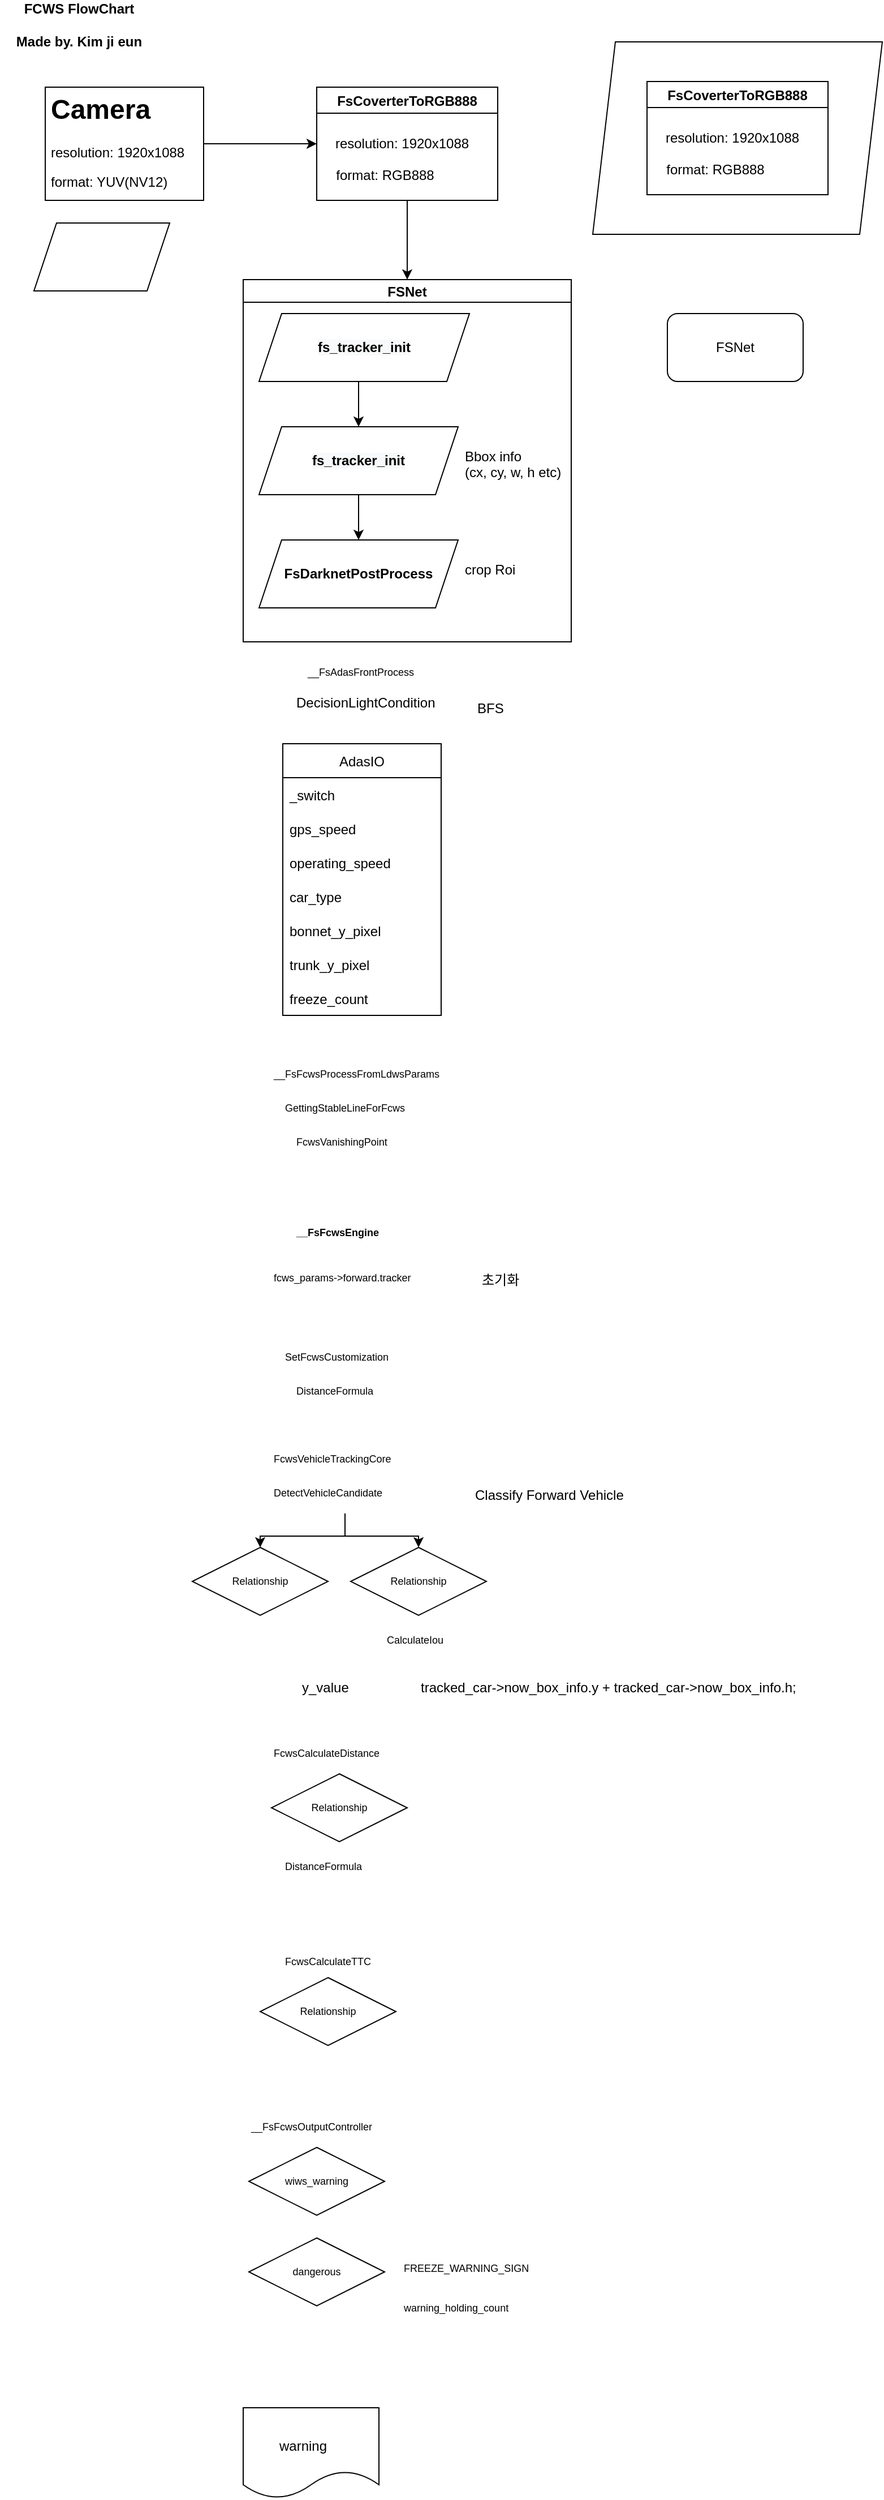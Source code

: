 <mxfile version="16.5.6" type="github">
  <diagram id="BOuJ2WHmXwjsNoas4kPV" name="Page-1">
    <mxGraphModel dx="1185" dy="635" grid="1" gridSize="10" guides="1" tooltips="1" connect="1" arrows="1" fold="1" page="1" pageScale="1" pageWidth="827" pageHeight="1169" background="#FFFFFF" math="0" shadow="0">
      <root>
        <mxCell id="0" />
        <mxCell id="1" parent="0" />
        <mxCell id="m2kR9QlXFFjrk26aGhA3-50" value="" style="edgeStyle=orthogonalEdgeStyle;rounded=0;orthogonalLoop=1;jettySize=auto;html=1;fontSize=12;fontColor=#000000;entryX=0;entryY=0.5;entryDx=0;entryDy=0;" parent="1" source="m2kR9QlXFFjrk26aGhA3-11" target="m2kR9QlXFFjrk26aGhA3-28" edge="1">
          <mxGeometry relative="1" as="geometry">
            <mxPoint x="350" y="150" as="targetPoint" />
          </mxGeometry>
        </mxCell>
        <mxCell id="m2kR9QlXFFjrk26aGhA3-11" value="&lt;h1&gt;Camera&lt;/h1&gt;&lt;p&gt;resolution: 1920x1088&lt;/p&gt;&lt;p&gt;format: YUV(NV12)&lt;/p&gt;" style="text;html=1;spacing=5;spacingTop=-20;whiteSpace=wrap;overflow=hidden;rounded=0;strokeColor=default;" parent="1" vertex="1">
          <mxGeometry x="40" y="80" width="140" height="100" as="geometry" />
        </mxCell>
        <mxCell id="m2kR9QlXFFjrk26aGhA3-12" value="AdasIO" style="swimlane;fontStyle=0;childLayout=stackLayout;horizontal=1;startSize=30;horizontalStack=0;resizeParent=1;resizeParentMax=0;resizeLast=0;collapsible=1;marginBottom=0;strokeColor=default;fillColor=none;" parent="1" vertex="1">
          <mxGeometry x="250" y="660" width="140" height="240" as="geometry" />
        </mxCell>
        <mxCell id="m2kR9QlXFFjrk26aGhA3-25" value="_switch" style="text;strokeColor=none;fillColor=none;align=left;verticalAlign=middle;spacingLeft=4;spacingRight=4;overflow=hidden;points=[[0,0.5],[1,0.5]];portConstraint=eastwest;rotatable=0;" parent="m2kR9QlXFFjrk26aGhA3-12" vertex="1">
          <mxGeometry y="30" width="140" height="30" as="geometry" />
        </mxCell>
        <mxCell id="m2kR9QlXFFjrk26aGhA3-14" value="gps_speed" style="text;strokeColor=none;fillColor=none;align=left;verticalAlign=middle;spacingLeft=4;spacingRight=4;overflow=hidden;points=[[0,0.5],[1,0.5]];portConstraint=eastwest;rotatable=0;" parent="m2kR9QlXFFjrk26aGhA3-12" vertex="1">
          <mxGeometry y="60" width="140" height="30" as="geometry" />
        </mxCell>
        <mxCell id="m2kR9QlXFFjrk26aGhA3-20" value="operating_speed" style="text;strokeColor=none;fillColor=none;align=left;verticalAlign=middle;spacingLeft=4;spacingRight=4;overflow=hidden;points=[[0,0.5],[1,0.5]];portConstraint=eastwest;rotatable=0;" parent="m2kR9QlXFFjrk26aGhA3-12" vertex="1">
          <mxGeometry y="90" width="140" height="30" as="geometry" />
        </mxCell>
        <mxCell id="m2kR9QlXFFjrk26aGhA3-21" value="car_type" style="text;strokeColor=none;fillColor=none;align=left;verticalAlign=middle;spacingLeft=4;spacingRight=4;overflow=hidden;points=[[0,0.5],[1,0.5]];portConstraint=eastwest;rotatable=0;" parent="m2kR9QlXFFjrk26aGhA3-12" vertex="1">
          <mxGeometry y="120" width="140" height="30" as="geometry" />
        </mxCell>
        <mxCell id="m2kR9QlXFFjrk26aGhA3-22" value="bonnet_y_pixel" style="text;strokeColor=none;fillColor=none;align=left;verticalAlign=middle;spacingLeft=4;spacingRight=4;overflow=hidden;points=[[0,0.5],[1,0.5]];portConstraint=eastwest;rotatable=0;" parent="m2kR9QlXFFjrk26aGhA3-12" vertex="1">
          <mxGeometry y="150" width="140" height="30" as="geometry" />
        </mxCell>
        <mxCell id="m2kR9QlXFFjrk26aGhA3-23" value="trunk_y_pixel" style="text;strokeColor=none;fillColor=none;align=left;verticalAlign=middle;spacingLeft=4;spacingRight=4;overflow=hidden;points=[[0,0.5],[1,0.5]];portConstraint=eastwest;rotatable=0;" parent="m2kR9QlXFFjrk26aGhA3-12" vertex="1">
          <mxGeometry y="180" width="140" height="30" as="geometry" />
        </mxCell>
        <mxCell id="m2kR9QlXFFjrk26aGhA3-15" value="freeze_count" style="text;strokeColor=none;fillColor=none;align=left;verticalAlign=middle;spacingLeft=4;spacingRight=4;overflow=hidden;points=[[0,0.5],[1,0.5]];portConstraint=eastwest;rotatable=0;" parent="m2kR9QlXFFjrk26aGhA3-12" vertex="1">
          <mxGeometry y="210" width="140" height="30" as="geometry" />
        </mxCell>
        <mxCell id="m2kR9QlXFFjrk26aGhA3-81" value="" style="edgeStyle=orthogonalEdgeStyle;rounded=0;orthogonalLoop=1;jettySize=auto;html=1;fontSize=12;fontColor=#000000;entryX=0.5;entryY=0;entryDx=0;entryDy=0;" parent="1" source="m2kR9QlXFFjrk26aGhA3-28" target="m2kR9QlXFFjrk26aGhA3-58" edge="1">
          <mxGeometry relative="1" as="geometry" />
        </mxCell>
        <mxCell id="m2kR9QlXFFjrk26aGhA3-28" value="FsCoverterToRGB888" style="swimlane;fontColor=#000000;strokeColor=default;fillColor=none;" parent="1" vertex="1">
          <mxGeometry x="280" y="80" width="160" height="100" as="geometry">
            <mxRectangle x="350" y="80" width="160" height="23" as="alternateBounds" />
          </mxGeometry>
        </mxCell>
        <mxCell id="m2kR9QlXFFjrk26aGhA3-33" value="&lt;font style=&quot;font-size: 12px;&quot;&gt;resolution: 1920x1088&lt;/font&gt;" style="text;html=1;align=center;verticalAlign=middle;resizable=0;points=[];autosize=1;strokeColor=none;fillColor=none;fontSize=12;fontColor=#000000;" parent="m2kR9QlXFFjrk26aGhA3-28" vertex="1">
          <mxGeometry x="10" y="40" width="130" height="20" as="geometry" />
        </mxCell>
        <mxCell id="m2kR9QlXFFjrk26aGhA3-34" value="&lt;font style=&quot;font-size: 12px;&quot;&gt;format: RGB888&lt;/font&gt;" style="text;html=1;align=center;verticalAlign=middle;resizable=0;points=[];autosize=1;strokeColor=none;fillColor=none;fontSize=12;fontColor=#000000;" parent="m2kR9QlXFFjrk26aGhA3-28" vertex="1">
          <mxGeometry x="10" y="68" width="100" height="20" as="geometry" />
        </mxCell>
        <mxCell id="m2kR9QlXFFjrk26aGhA3-49" value="FCWS FlowChart&lt;br&gt;&lt;br&gt;Made by. Kim ji eun" style="text;html=1;strokeColor=none;fillColor=none;align=center;verticalAlign=middle;whiteSpace=wrap;rounded=0;fontSize=12;fontColor=#000000;fontStyle=1" parent="1" vertex="1">
          <mxGeometry y="10" width="140" height="30" as="geometry" />
        </mxCell>
        <mxCell id="m2kR9QlXFFjrk26aGhA3-58" value="FSNet" style="swimlane;startSize=20;horizontal=1;containerType=tree;fontSize=12;fontColor=#000000;strokeColor=default;fillColor=none;" parent="1" vertex="1">
          <mxGeometry x="215" y="250" width="290" height="320" as="geometry" />
        </mxCell>
        <mxCell id="m2kR9QlXFFjrk26aGhA3-79" value="Bbox info&#xa;(cx, cy, w, h etc)" style="text;strokeColor=none;fillColor=none;spacingLeft=4;spacingRight=4;overflow=hidden;rotatable=0;points=[[0,0.5],[1,0.5]];portConstraint=eastwest;fontSize=12;fontColor=#000000;" parent="m2kR9QlXFFjrk26aGhA3-58" vertex="1">
          <mxGeometry x="190" y="142.5" width="100" height="35" as="geometry" />
        </mxCell>
        <mxCell id="m2kR9QlXFFjrk26aGhA3-80" value="&#xa;&#xa;&lt;b style=&quot;color: rgb(0, 0, 0); font-family: helvetica; font-size: 12px; font-style: normal; letter-spacing: normal; text-indent: 0px; text-transform: none; word-spacing: 0px; background-color: rgb(248, 249, 250); text-align: left;&quot;&gt;fs_tracker_init&lt;/b&gt;&#xa;&#xa;" style="shape=parallelogram;perimeter=parallelogramPerimeter;whiteSpace=wrap;html=1;fixedSize=1;fontSize=12;fontColor=#000000;strokeColor=default;fillColor=none;" parent="m2kR9QlXFFjrk26aGhA3-58" vertex="1">
          <mxGeometry x="14" y="30" width="186" height="60" as="geometry" />
        </mxCell>
        <mxCell id="m2kR9QlXFFjrk26aGhA3-82" value="" style="edgeStyle=orthogonalEdgeStyle;rounded=0;orthogonalLoop=1;jettySize=auto;html=1;" parent="m2kR9QlXFFjrk26aGhA3-58" source="m2kR9QlXFFjrk26aGhA3-80" target="m2kR9QlXFFjrk26aGhA3-88" edge="1">
          <mxGeometry relative="1" as="geometry">
            <Array as="points">
              <mxPoint x="102" y="100" />
              <mxPoint x="102" y="100" />
            </Array>
          </mxGeometry>
        </mxCell>
        <mxCell id="m2kR9QlXFFjrk26aGhA3-83" value="&lt;b&gt;FsDarknetPostProcess&lt;/b&gt;" style="shape=parallelogram;perimeter=parallelogramPerimeter;whiteSpace=wrap;html=1;fixedSize=1;fontSize=12;fontColor=#000000;strokeColor=default;fillColor=none;" parent="m2kR9QlXFFjrk26aGhA3-58" vertex="1">
          <mxGeometry x="14" y="230" width="176" height="60" as="geometry" />
        </mxCell>
        <mxCell id="m2kR9QlXFFjrk26aGhA3-87" value="" style="edgeStyle=orthogonalEdgeStyle;rounded=0;orthogonalLoop=1;jettySize=auto;html=1;" parent="m2kR9QlXFFjrk26aGhA3-58" source="m2kR9QlXFFjrk26aGhA3-88" target="m2kR9QlXFFjrk26aGhA3-83" edge="1">
          <mxGeometry relative="1" as="geometry">
            <mxPoint x="392.0" y="310" as="sourcePoint" />
          </mxGeometry>
        </mxCell>
        <mxCell id="m2kR9QlXFFjrk26aGhA3-88" value="&#xa;&#xa;&lt;b style=&quot;color: rgb(0, 0, 0); font-family: helvetica; font-size: 12px; font-style: normal; letter-spacing: normal; text-indent: 0px; text-transform: none; word-spacing: 0px; background-color: rgb(248, 249, 250); text-align: left;&quot;&gt;fs_tracker_init&lt;/b&gt;&#xa;&#xa;" style="shape=parallelogram;perimeter=parallelogramPerimeter;whiteSpace=wrap;html=1;fixedSize=1;fontSize=12;fontColor=#000000;strokeColor=default;fillColor=none;" parent="m2kR9QlXFFjrk26aGhA3-58" vertex="1">
          <mxGeometry x="14" y="130" width="176" height="60" as="geometry" />
        </mxCell>
        <mxCell id="m2kR9QlXFFjrk26aGhA3-90" value="crop Roi" style="text;strokeColor=none;fillColor=none;spacingLeft=4;spacingRight=4;overflow=hidden;rotatable=0;points=[[0,0.5],[1,0.5]];portConstraint=eastwest;fontSize=12;fontColor=#000000;" parent="m2kR9QlXFFjrk26aGhA3-58" vertex="1">
          <mxGeometry x="190" y="242.5" width="100" height="35" as="geometry" />
        </mxCell>
        <mxCell id="m2kR9QlXFFjrk26aGhA3-91" value="__FsAdasFrontProcess" style="text;whiteSpace=wrap;html=1;fontSize=9;fontColor=#000000;" parent="1" vertex="1">
          <mxGeometry x="270" y="584.5" width="130" height="30" as="geometry" />
        </mxCell>
        <mxCell id="m2kR9QlXFFjrk26aGhA3-92" value="__FsFcwsProcessFromLdwsParams" style="text;whiteSpace=wrap;html=1;fontSize=9;fontColor=#000000;" parent="1" vertex="1">
          <mxGeometry x="240" y="940" width="190" height="30" as="geometry" />
        </mxCell>
        <mxCell id="m2kR9QlXFFjrk26aGhA3-93" value="GettingStableLineForFcws" style="text;whiteSpace=wrap;html=1;fontSize=9;fontColor=#000000;" parent="1" vertex="1">
          <mxGeometry x="250" y="970" width="140" height="30" as="geometry" />
        </mxCell>
        <mxCell id="m2kR9QlXFFjrk26aGhA3-94" value="FcwsVanishingPoint" style="text;whiteSpace=wrap;html=1;fontSize=9;fontColor=#000000;" parent="1" vertex="1">
          <mxGeometry x="260" y="1000" width="110" height="30" as="geometry" />
        </mxCell>
        <mxCell id="m2kR9QlXFFjrk26aGhA3-95" value="__FsFcwsEngine" style="text;whiteSpace=wrap;html=1;fontSize=9;fontColor=#000000;container=1;fontStyle=1" parent="1" vertex="1">
          <mxGeometry x="260" y="1080" width="100" height="30" as="geometry" />
        </mxCell>
        <mxCell id="m2kR9QlXFFjrk26aGhA3-96" value="fcws_params-&gt;forward.tracker" style="text;whiteSpace=wrap;html=1;fontSize=9;fontColor=#000000;" parent="1" vertex="1">
          <mxGeometry x="240" y="1120" width="160" height="30" as="geometry" />
        </mxCell>
        <mxCell id="m2kR9QlXFFjrk26aGhA3-97" value="초기화" style="text;strokeColor=none;fillColor=none;spacingLeft=4;spacingRight=4;overflow=hidden;rotatable=0;points=[[0,0.5],[1,0.5]];portConstraint=eastwest;fontSize=12;fontColor=#000000;" parent="1" vertex="1">
          <mxGeometry x="420" y="1120" width="80" height="30" as="geometry" />
        </mxCell>
        <mxCell id="m2kR9QlXFFjrk26aGhA3-98" value="SetFcwsCustomization" style="text;whiteSpace=wrap;html=1;fontSize=9;fontColor=#000000;" parent="1" vertex="1">
          <mxGeometry x="250" y="1190" width="130" height="30" as="geometry" />
        </mxCell>
        <mxCell id="m2kR9QlXFFjrk26aGhA3-99" value="DistanceFormula" style="text;whiteSpace=wrap;html=1;fontSize=9;fontColor=#000000;" parent="1" vertex="1">
          <mxGeometry x="260" y="1220" width="100" height="30" as="geometry" />
        </mxCell>
        <mxCell id="m2kR9QlXFFjrk26aGhA3-100" value="FcwsVehicleTrackingCore" style="text;whiteSpace=wrap;html=1;fontSize=9;fontColor=#000000;" parent="1" vertex="1">
          <mxGeometry x="240" y="1280" width="140" height="30" as="geometry" />
        </mxCell>
        <mxCell id="Mp73TvByTAtN30GjEILg-12" value="" style="edgeStyle=orthogonalEdgeStyle;rounded=0;orthogonalLoop=1;jettySize=auto;html=1;entryX=0.5;entryY=0;entryDx=0;entryDy=0;" edge="1" parent="1" source="m2kR9QlXFFjrk26aGhA3-101" target="m2kR9QlXFFjrk26aGhA3-105">
          <mxGeometry relative="1" as="geometry" />
        </mxCell>
        <mxCell id="m2kR9QlXFFjrk26aGhA3-101" value="DetectVehicleCandidate" style="text;whiteSpace=wrap;html=1;fontSize=9;fontColor=#000000;" parent="1" vertex="1">
          <mxGeometry x="240" y="1310" width="130" height="30" as="geometry" />
        </mxCell>
        <mxCell id="m2kR9QlXFFjrk26aGhA3-102" value="Classify Forward Vehicle" style="text;strokeColor=none;fillColor=none;spacingLeft=4;spacingRight=4;overflow=hidden;rotatable=0;points=[[0,0.5],[1,0.5]];portConstraint=eastwest;fontSize=12;fontColor=#000000;" parent="1" vertex="1">
          <mxGeometry x="414" y="1310" width="230" height="30" as="geometry" />
        </mxCell>
        <mxCell id="m2kR9QlXFFjrk26aGhA3-103" value="CalculateIou" style="text;whiteSpace=wrap;html=1;fontSize=9;fontColor=#000000;" parent="1" vertex="1">
          <mxGeometry x="340" y="1440" width="80" height="30" as="geometry" />
        </mxCell>
        <mxCell id="m2kR9QlXFFjrk26aGhA3-105" value="Relationship" style="shape=rhombus;perimeter=rhombusPerimeter;whiteSpace=wrap;html=1;align=center;fontSize=9;fontColor=#000000;strokeColor=default;fillColor=none;" parent="1" vertex="1">
          <mxGeometry x="170" y="1370" width="120" height="60" as="geometry" />
        </mxCell>
        <mxCell id="m2kR9QlXFFjrk26aGhA3-106" value="FcwsCalculateDistance" style="text;whiteSpace=wrap;html=1;fontSize=9;fontColor=#000000;" parent="1" vertex="1">
          <mxGeometry x="240" y="1540" width="130" height="30" as="geometry" />
        </mxCell>
        <mxCell id="m2kR9QlXFFjrk26aGhA3-107" value="Relationship" style="shape=rhombus;perimeter=rhombusPerimeter;whiteSpace=wrap;html=1;align=center;fontSize=9;fontColor=#000000;strokeColor=default;fillColor=none;" parent="1" vertex="1">
          <mxGeometry x="240" y="1570" width="120" height="60" as="geometry" />
        </mxCell>
        <mxCell id="m2kR9QlXFFjrk26aGhA3-108" value="DistanceFormula" style="text;whiteSpace=wrap;html=1;fontSize=9;fontColor=#000000;" parent="1" vertex="1">
          <mxGeometry x="250" y="1640" width="100" height="30" as="geometry" />
        </mxCell>
        <mxCell id="m2kR9QlXFFjrk26aGhA3-109" value="FcwsCalculateTTC" style="text;whiteSpace=wrap;html=1;fontSize=9;fontColor=#000000;" parent="1" vertex="1">
          <mxGeometry x="250" y="1724" width="110" height="30" as="geometry" />
        </mxCell>
        <mxCell id="m2kR9QlXFFjrk26aGhA3-110" value="Relationship" style="shape=rhombus;perimeter=rhombusPerimeter;whiteSpace=wrap;html=1;align=center;fontSize=9;fontColor=#000000;strokeColor=default;fillColor=none;" parent="1" vertex="1">
          <mxGeometry x="230" y="1750" width="120" height="60" as="geometry" />
        </mxCell>
        <mxCell id="m2kR9QlXFFjrk26aGhA3-111" value="__FsFcwsOutputController" style="text;whiteSpace=wrap;html=1;fontSize=9;fontColor=#000000;" parent="1" vertex="1">
          <mxGeometry x="220" y="1870" width="140" height="30" as="geometry" />
        </mxCell>
        <mxCell id="m2kR9QlXFFjrk26aGhA3-112" value="wiws_warning" style="shape=rhombus;perimeter=rhombusPerimeter;whiteSpace=wrap;html=1;align=center;fontSize=9;fontColor=#000000;strokeColor=default;fillColor=none;" parent="1" vertex="1">
          <mxGeometry x="220" y="1900" width="120" height="60" as="geometry" />
        </mxCell>
        <mxCell id="m2kR9QlXFFjrk26aGhA3-113" value="dangerous" style="shape=rhombus;perimeter=rhombusPerimeter;whiteSpace=wrap;html=1;align=center;fontSize=9;fontColor=#000000;strokeColor=default;fillColor=none;" parent="1" vertex="1">
          <mxGeometry x="220" y="1980" width="120" height="60" as="geometry" />
        </mxCell>
        <mxCell id="m2kR9QlXFFjrk26aGhA3-114" value="FREEZE_WARNING_SIGN" style="text;whiteSpace=wrap;html=1;fontSize=9;fontColor=#000000;" parent="1" vertex="1">
          <mxGeometry x="355" y="1995" width="150" height="30" as="geometry" />
        </mxCell>
        <mxCell id="m2kR9QlXFFjrk26aGhA3-115" value="warning_holding_count" style="text;whiteSpace=wrap;html=1;fontSize=9;fontColor=#000000;" parent="1" vertex="1">
          <mxGeometry x="355" y="2030" width="130" height="30" as="geometry" />
        </mxCell>
        <mxCell id="Mp73TvByTAtN30GjEILg-1" value="DecisionLightCondition" style="text;whiteSpace=wrap;html=1;" vertex="1" parent="1">
          <mxGeometry x="260" y="610" width="150" height="30" as="geometry" />
        </mxCell>
        <mxCell id="Mp73TvByTAtN30GjEILg-2" value="BFS" style="text;whiteSpace=wrap;html=1;" vertex="1" parent="1">
          <mxGeometry x="420" y="614.5" width="50" height="30" as="geometry" />
        </mxCell>
        <mxCell id="Mp73TvByTAtN30GjEILg-4" value="FSNet" style="rounded=1;whiteSpace=wrap;html=1;" vertex="1" parent="1">
          <mxGeometry x="590" y="280" width="120" height="60" as="geometry" />
        </mxCell>
        <mxCell id="Mp73TvByTAtN30GjEILg-5" value="" style="shape=parallelogram;perimeter=parallelogramPerimeter;whiteSpace=wrap;html=1;fixedSize=1;" vertex="1" parent="1">
          <mxGeometry x="30" y="200" width="120" height="60" as="geometry" />
        </mxCell>
        <mxCell id="Mp73TvByTAtN30GjEILg-6" value="" style="shape=parallelogram;perimeter=parallelogramPerimeter;whiteSpace=wrap;html=1;fixedSize=1;" vertex="1" parent="1">
          <mxGeometry x="524" y="40" width="256" height="170" as="geometry" />
        </mxCell>
        <mxCell id="Mp73TvByTAtN30GjEILg-7" value="FsCoverterToRGB888" style="swimlane;fontColor=#000000;strokeColor=default;fillColor=none;" vertex="1" parent="1">
          <mxGeometry x="572" y="75" width="160" height="100" as="geometry">
            <mxRectangle x="350" y="80" width="160" height="23" as="alternateBounds" />
          </mxGeometry>
        </mxCell>
        <mxCell id="Mp73TvByTAtN30GjEILg-8" value="&lt;font style=&quot;font-size: 12px;&quot;&gt;resolution: 1920x1088&lt;/font&gt;" style="text;html=1;align=center;verticalAlign=middle;resizable=0;points=[];autosize=1;strokeColor=none;fillColor=none;fontSize=12;fontColor=#000000;" vertex="1" parent="Mp73TvByTAtN30GjEILg-7">
          <mxGeometry x="10" y="40" width="130" height="20" as="geometry" />
        </mxCell>
        <mxCell id="Mp73TvByTAtN30GjEILg-9" value="&lt;font style=&quot;font-size: 12px;&quot;&gt;format: RGB888&lt;/font&gt;" style="text;html=1;align=center;verticalAlign=middle;resizable=0;points=[];autosize=1;strokeColor=none;fillColor=none;fontSize=12;fontColor=#000000;" vertex="1" parent="Mp73TvByTAtN30GjEILg-7">
          <mxGeometry x="10" y="68" width="100" height="20" as="geometry" />
        </mxCell>
        <mxCell id="Mp73TvByTAtN30GjEILg-10" value="" style="shape=document;whiteSpace=wrap;html=1;boundedLbl=1;" vertex="1" parent="1">
          <mxGeometry x="215" y="2130" width="120" height="80" as="geometry" />
        </mxCell>
        <mxCell id="Mp73TvByTAtN30GjEILg-3" value="warning" style="text;whiteSpace=wrap;html=1;" vertex="1" parent="1">
          <mxGeometry x="245" y="2150" width="70" height="30" as="geometry" />
        </mxCell>
        <mxCell id="Mp73TvByTAtN30GjEILg-11" value="Relationship" style="shape=rhombus;perimeter=rhombusPerimeter;whiteSpace=wrap;html=1;align=center;fontSize=9;fontColor=#000000;strokeColor=default;fillColor=none;" vertex="1" parent="1">
          <mxGeometry x="310" y="1370" width="120" height="60" as="geometry" />
        </mxCell>
        <mxCell id="Mp73TvByTAtN30GjEILg-13" value="" style="edgeStyle=orthogonalEdgeStyle;rounded=0;orthogonalLoop=1;jettySize=auto;html=1;entryX=0.5;entryY=0;entryDx=0;entryDy=0;exitX=0.5;exitY=1;exitDx=0;exitDy=0;" edge="1" parent="1" source="m2kR9QlXFFjrk26aGhA3-101" target="Mp73TvByTAtN30GjEILg-11">
          <mxGeometry relative="1" as="geometry">
            <mxPoint x="315" y="1350" as="sourcePoint" />
            <mxPoint x="240" y="1380" as="targetPoint" />
          </mxGeometry>
        </mxCell>
        <mxCell id="Mp73TvByTAtN30GjEILg-15" value="y_value" style="text;whiteSpace=wrap;html=1;" vertex="1" parent="1">
          <mxGeometry x="265" y="1480" width="70" height="30" as="geometry" />
        </mxCell>
        <mxCell id="Mp73TvByTAtN30GjEILg-16" value="tracked_car-&gt;now_box_info.y + tracked_car-&gt;now_box_info.h;" style="text;whiteSpace=wrap;html=1;" vertex="1" parent="1">
          <mxGeometry x="370" y="1480" width="360" height="30" as="geometry" />
        </mxCell>
      </root>
    </mxGraphModel>
  </diagram>
</mxfile>
